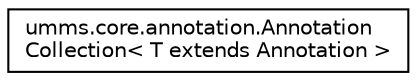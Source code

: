 digraph "Graphical Class Hierarchy"
{
  edge [fontname="Helvetica",fontsize="10",labelfontname="Helvetica",labelfontsize="10"];
  node [fontname="Helvetica",fontsize="10",shape=record];
  rankdir="LR";
  Node1 [label="umms.core.annotation.Annotation\lCollection\< T extends Annotation \>",height=0.2,width=0.4,color="black", fillcolor="white", style="filled",URL="$interfaceumms_1_1core_1_1annotation_1_1_annotation_collection_3_01_t_01extends_01_annotation_01_4.html"];
}
